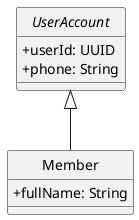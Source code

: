@startuml
hide circle
skinparam classAttributeIconSize 0

abstract class UserAccount {
  +userId: UUID
  +phone: String
}

class Member extends UserAccount {
  +fullName: String
}

@enduml